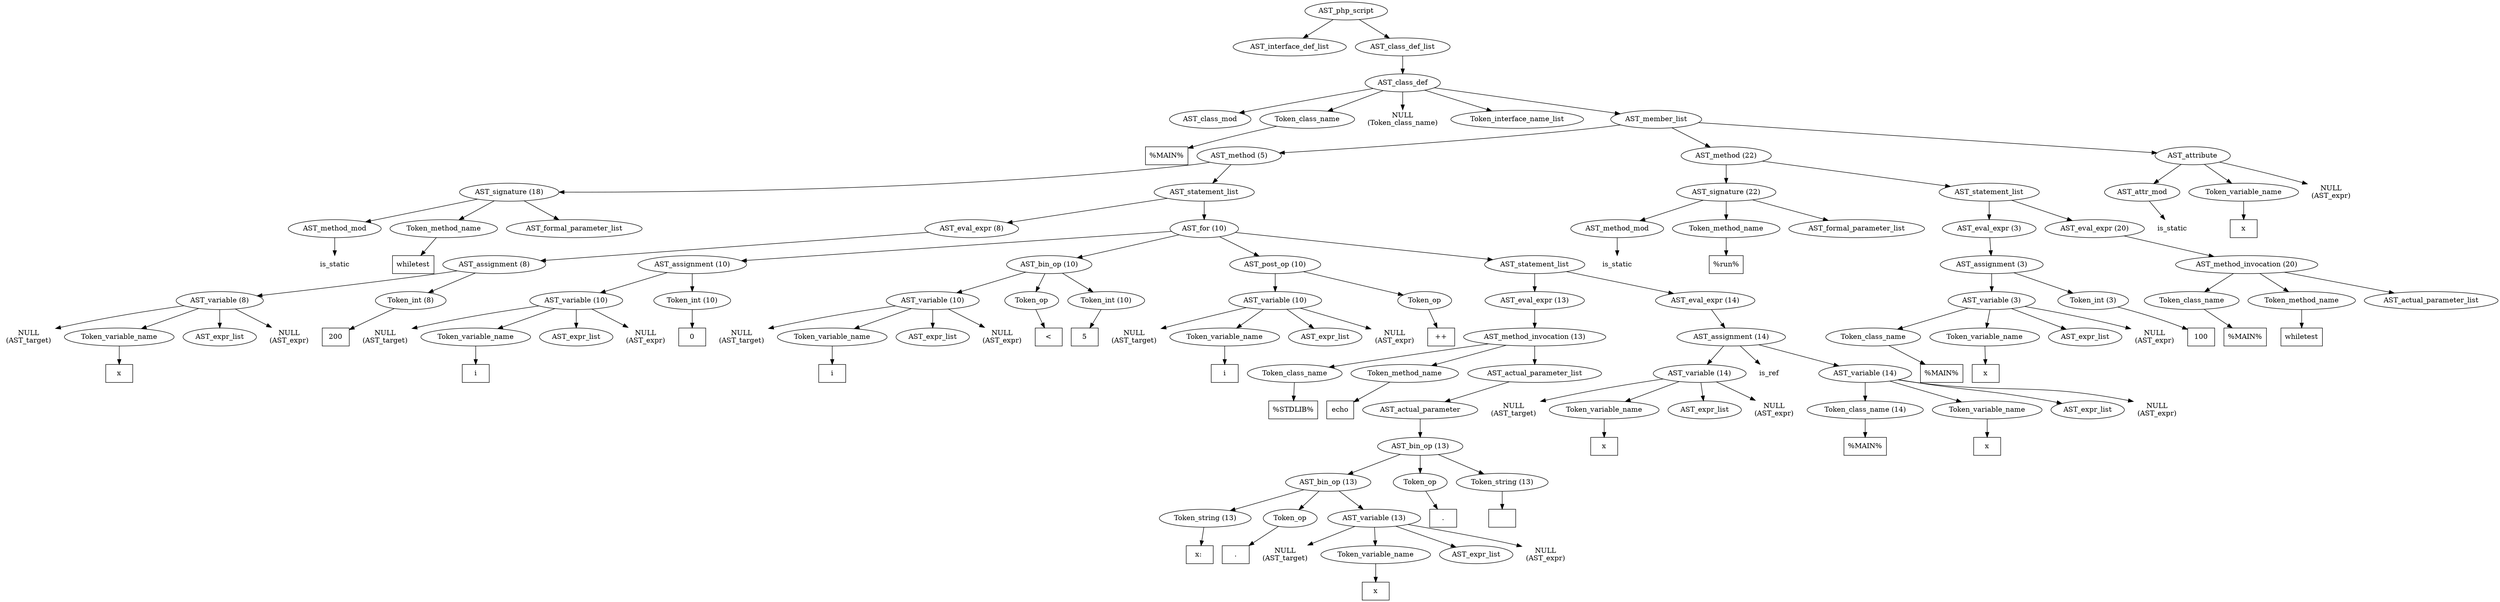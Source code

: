 /*
 * AST in dot format generated by phc -- the PHP compiler
 */

digraph AST {
node_0 [label="AST_php_script"];
node_1 [label="AST_interface_def_list"];
node_2 [label="AST_class_def_list"];
node_3 [label="AST_class_def"];
node_4 [label="AST_class_mod"];
node_5 [label="Token_class_name"];
node_6 [label="%MAIN%", shape=box]
node_5 -> node_6;
node_7 [label="NULL\n(Token_class_name)", shape=plaintext]
node_8 [label="Token_interface_name_list"];
node_9 [label="AST_member_list"];
node_10 [label="AST_method (5)"];
node_11 [label="AST_signature (18)"];
node_12 [label="AST_method_mod"];
node_13 [label="is_static", shape=plaintext]
node_12 -> node_13;
node_14 [label="Token_method_name"];
node_15 [label="whiletest", shape=box]
node_14 -> node_15;
node_16 [label="AST_formal_parameter_list"];
node_11 -> node_16;
node_11 -> node_14;
node_11 -> node_12;
node_17 [label="AST_statement_list"];
node_18 [label="AST_eval_expr (8)"];
node_19 [label="AST_assignment (8)"];
node_20 [label="AST_variable (8)"];
node_21 [label="NULL\n(AST_target)", shape=plaintext]
node_22 [label="Token_variable_name"];
node_23 [label="x", shape=box]
node_22 -> node_23;
node_24 [label="AST_expr_list"];
node_25 [label="NULL\n(AST_expr)", shape=plaintext]
node_20 -> node_25;
node_20 -> node_24;
node_20 -> node_22;
node_20 -> node_21;
node_26 [label="Token_int (8)"];
node_27 [label="200", shape=box]
node_26 -> node_27;
node_19 -> node_26;
node_19 -> node_20;
node_18 -> node_19;
node_28 [label="AST_for (10)"];
node_29 [label="AST_assignment (10)"];
node_30 [label="AST_variable (10)"];
node_31 [label="NULL\n(AST_target)", shape=plaintext]
node_32 [label="Token_variable_name"];
node_33 [label="i", shape=box]
node_32 -> node_33;
node_34 [label="AST_expr_list"];
node_35 [label="NULL\n(AST_expr)", shape=plaintext]
node_30 -> node_35;
node_30 -> node_34;
node_30 -> node_32;
node_30 -> node_31;
node_36 [label="Token_int (10)"];
node_37 [label="0", shape=box]
node_36 -> node_37;
node_29 -> node_36;
node_29 -> node_30;
node_38 [label="AST_bin_op (10)"];
node_39 [label="AST_variable (10)"];
node_40 [label="NULL\n(AST_target)", shape=plaintext]
node_41 [label="Token_variable_name"];
node_42 [label="i", shape=box]
node_41 -> node_42;
node_43 [label="AST_expr_list"];
node_44 [label="NULL\n(AST_expr)", shape=plaintext]
node_39 -> node_44;
node_39 -> node_43;
node_39 -> node_41;
node_39 -> node_40;
node_45 [label="Token_op"];
node_46 [label="<", shape=box]
node_45 -> node_46;
node_47 [label="Token_int (10)"];
node_48 [label="5", shape=box]
node_47 -> node_48;
node_38 -> node_47;
node_38 -> node_45;
node_38 -> node_39;
node_49 [label="AST_post_op (10)"];
node_50 [label="AST_variable (10)"];
node_51 [label="NULL\n(AST_target)", shape=plaintext]
node_52 [label="Token_variable_name"];
node_53 [label="i", shape=box]
node_52 -> node_53;
node_54 [label="AST_expr_list"];
node_55 [label="NULL\n(AST_expr)", shape=plaintext]
node_50 -> node_55;
node_50 -> node_54;
node_50 -> node_52;
node_50 -> node_51;
node_56 [label="Token_op"];
node_57 [label="++", shape=box]
node_56 -> node_57;
node_49 -> node_56;
node_49 -> node_50;
node_58 [label="AST_statement_list"];
node_59 [label="AST_eval_expr (13)"];
node_60 [label="AST_method_invocation (13)"];
node_61 [label="Token_class_name"];
node_62 [label="%STDLIB%", shape=box]
node_61 -> node_62;
node_63 [label="Token_method_name"];
node_64 [label="echo", shape=box]
node_63 -> node_64;
node_65 [label="AST_actual_parameter_list"];
node_66 [label="AST_actual_parameter"];
node_67 [label="AST_bin_op (13)"];
node_68 [label="AST_bin_op (13)"];
node_69 [label="Token_string (13)"];
node_70 [label="x: ", shape=box]
node_69 -> node_70;
node_71 [label="Token_op"];
node_72 [label=".", shape=box]
node_71 -> node_72;
node_73 [label="AST_variable (13)"];
node_74 [label="NULL\n(AST_target)", shape=plaintext]
node_75 [label="Token_variable_name"];
node_76 [label="x", shape=box]
node_75 -> node_76;
node_77 [label="AST_expr_list"];
node_78 [label="NULL\n(AST_expr)", shape=plaintext]
node_73 -> node_78;
node_73 -> node_77;
node_73 -> node_75;
node_73 -> node_74;
node_68 -> node_73;
node_68 -> node_71;
node_68 -> node_69;
node_79 [label="Token_op"];
node_80 [label=".", shape=box]
node_79 -> node_80;
node_81 [label="Token_string (13)"];
node_82 [label="", shape=box]
node_81 -> node_82;
node_67 -> node_81;
node_67 -> node_79;
node_67 -> node_68;
node_66 -> node_67;
node_65 -> node_66;
node_60 -> node_65;
node_60 -> node_63;
node_60 -> node_61;
node_59 -> node_60;
node_83 [label="AST_eval_expr (14)"];
node_84 [label="AST_assignment (14)"];
node_85 [label="AST_variable (14)"];
node_86 [label="NULL\n(AST_target)", shape=plaintext]
node_87 [label="Token_variable_name"];
node_88 [label="x", shape=box]
node_87 -> node_88;
node_89 [label="AST_expr_list"];
node_90 [label="NULL\n(AST_expr)", shape=plaintext]
node_85 -> node_90;
node_85 -> node_89;
node_85 -> node_87;
node_85 -> node_86;
node_91 [label="is_ref", shape=plaintext]
node_92 [label="AST_variable (14)"];
node_93 [label="Token_class_name (14)"];
node_94 [label="%MAIN%", shape=box]
node_93 -> node_94;
node_95 [label="Token_variable_name"];
node_96 [label="x", shape=box]
node_95 -> node_96;
node_97 [label="AST_expr_list"];
node_98 [label="NULL\n(AST_expr)", shape=plaintext]
node_92 -> node_98;
node_92 -> node_97;
node_92 -> node_95;
node_92 -> node_93;
node_84 -> node_92;
node_84 -> node_91;
node_84 -> node_85;
node_83 -> node_84;
node_58 -> node_83;
node_58 -> node_59;
node_28 -> node_58;
node_28 -> node_49;
node_28 -> node_38;
node_28 -> node_29;
node_17 -> node_28;
node_17 -> node_18;
node_10 -> node_17;
node_10 -> node_11;
node_99 [label="AST_method (22)"];
node_100 [label="AST_signature (22)"];
node_101 [label="AST_method_mod"];
node_102 [label="is_static", shape=plaintext]
node_101 -> node_102;
node_103 [label="Token_method_name"];
node_104 [label="%run%", shape=box]
node_103 -> node_104;
node_105 [label="AST_formal_parameter_list"];
node_100 -> node_105;
node_100 -> node_103;
node_100 -> node_101;
node_106 [label="AST_statement_list"];
node_107 [label="AST_eval_expr (3)"];
node_108 [label="AST_assignment (3)"];
node_109 [label="AST_variable (3)"];
node_110 [label="Token_class_name"];
node_111 [label="%MAIN%", shape=box]
node_110 -> node_111;
node_112 [label="Token_variable_name"];
node_113 [label="x", shape=box]
node_112 -> node_113;
node_114 [label="AST_expr_list"];
node_115 [label="NULL\n(AST_expr)", shape=plaintext]
node_109 -> node_115;
node_109 -> node_114;
node_109 -> node_112;
node_109 -> node_110;
node_116 [label="Token_int (3)"];
node_117 [label="100", shape=box]
node_116 -> node_117;
node_108 -> node_116;
node_108 -> node_109;
node_107 -> node_108;
node_118 [label="AST_eval_expr (20)"];
node_119 [label="AST_method_invocation (20)"];
node_120 [label="Token_class_name"];
node_121 [label="%MAIN%", shape=box]
node_120 -> node_121;
node_122 [label="Token_method_name"];
node_123 [label="whiletest", shape=box]
node_122 -> node_123;
node_124 [label="AST_actual_parameter_list"];
node_119 -> node_124;
node_119 -> node_122;
node_119 -> node_120;
node_118 -> node_119;
node_106 -> node_118;
node_106 -> node_107;
node_99 -> node_106;
node_99 -> node_100;
node_125 [label="AST_attribute"];
node_126 [label="AST_attr_mod"];
node_127 [label="is_static", shape=plaintext]
node_126 -> node_127;
node_128 [label="Token_variable_name"];
node_129 [label="x", shape=box]
node_128 -> node_129;
node_130 [label="NULL\n(AST_expr)", shape=plaintext]
node_125 -> node_130;
node_125 -> node_128;
node_125 -> node_126;
node_9 -> node_125;
node_9 -> node_99;
node_9 -> node_10;
node_3 -> node_9;
node_3 -> node_8;
node_3 -> node_7;
node_3 -> node_5;
node_3 -> node_4;
node_2 -> node_3;
node_0 -> node_2;
node_0 -> node_1;
}
